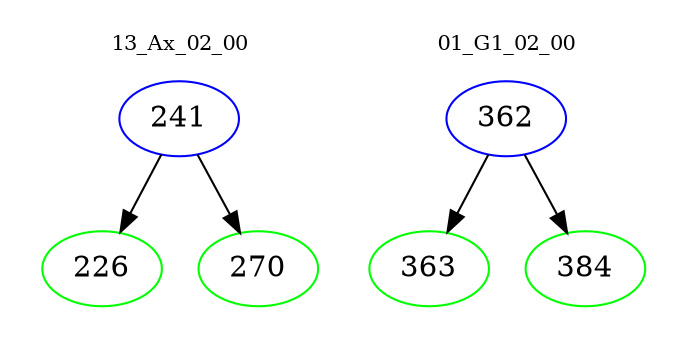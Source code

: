 digraph{
subgraph cluster_0 {
color = white
label = "13_Ax_02_00";
fontsize=10;
T0_241 [label="241", color="blue"]
T0_241 -> T0_226 [color="black"]
T0_226 [label="226", color="green"]
T0_241 -> T0_270 [color="black"]
T0_270 [label="270", color="green"]
}
subgraph cluster_1 {
color = white
label = "01_G1_02_00";
fontsize=10;
T1_362 [label="362", color="blue"]
T1_362 -> T1_363 [color="black"]
T1_363 [label="363", color="green"]
T1_362 -> T1_384 [color="black"]
T1_384 [label="384", color="green"]
}
}
